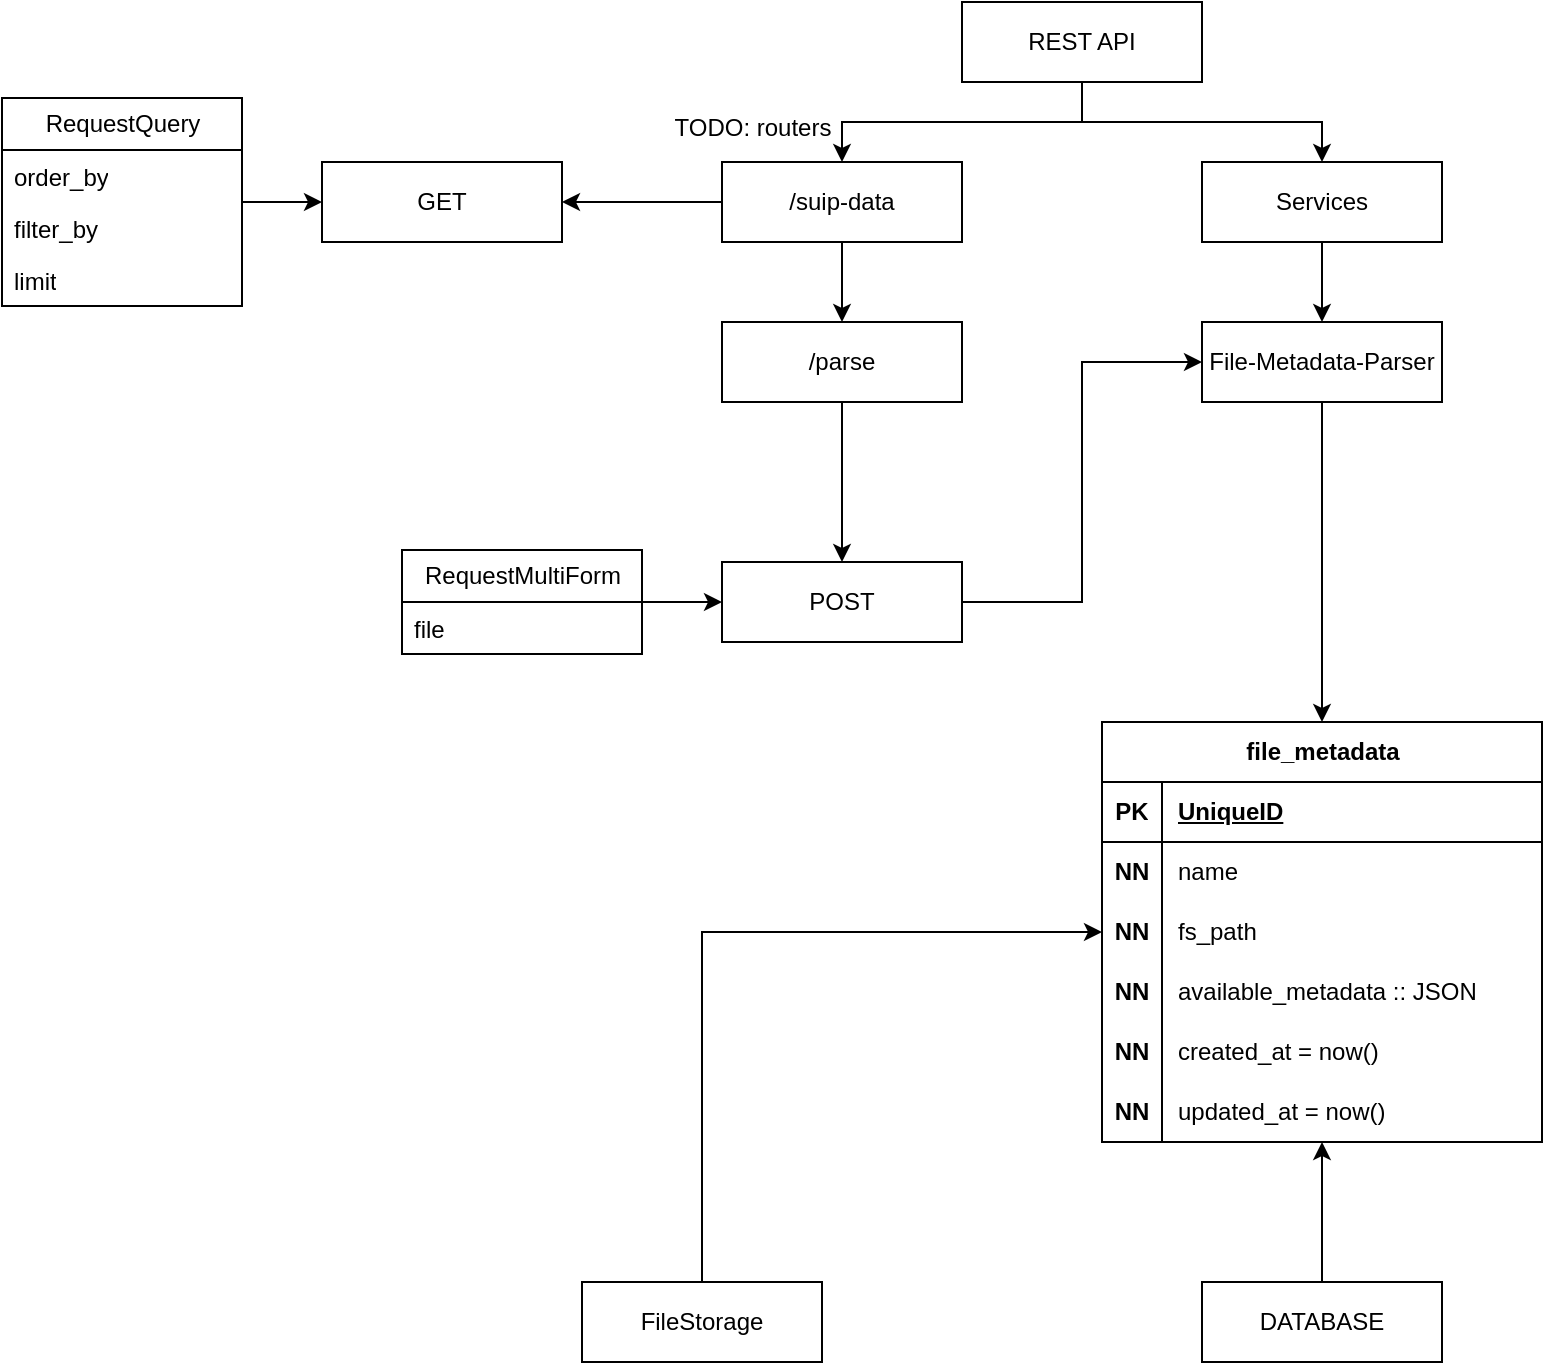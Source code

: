 <mxfile version="27.0.9">
  <diagram name="Page-1" id="rjb1xXV5eojCXOY4e6q8">
    <mxGraphModel dx="1570" dy="703" grid="1" gridSize="10" guides="1" tooltips="1" connect="1" arrows="1" fold="1" page="1" pageScale="1" pageWidth="850" pageHeight="1100" math="0" shadow="0">
      <root>
        <mxCell id="0" />
        <mxCell id="1" parent="0" />
        <mxCell id="SvBy3WEwbREI1LkyGwwx-3" value="" style="edgeStyle=orthogonalEdgeStyle;rounded=0;orthogonalLoop=1;jettySize=auto;html=1;" edge="1" parent="1" source="SvBy3WEwbREI1LkyGwwx-1" target="SvBy3WEwbREI1LkyGwwx-2">
          <mxGeometry relative="1" as="geometry" />
        </mxCell>
        <mxCell id="SvBy3WEwbREI1LkyGwwx-1" value="Services" style="rounded=0;whiteSpace=wrap;html=1;" vertex="1" parent="1">
          <mxGeometry x="600" y="360" width="120" height="40" as="geometry" />
        </mxCell>
        <mxCell id="SvBy3WEwbREI1LkyGwwx-68" style="edgeStyle=orthogonalEdgeStyle;rounded=0;orthogonalLoop=1;jettySize=auto;html=1;" edge="1" parent="1" source="SvBy3WEwbREI1LkyGwwx-2" target="SvBy3WEwbREI1LkyGwwx-32">
          <mxGeometry relative="1" as="geometry" />
        </mxCell>
        <mxCell id="SvBy3WEwbREI1LkyGwwx-2" value="File-Metadata-Parser" style="whiteSpace=wrap;html=1;rounded=0;" vertex="1" parent="1">
          <mxGeometry x="600" y="440" width="120" height="40" as="geometry" />
        </mxCell>
        <mxCell id="SvBy3WEwbREI1LkyGwwx-15" style="edgeStyle=orthogonalEdgeStyle;rounded=0;orthogonalLoop=1;jettySize=auto;html=1;" edge="1" parent="1" source="SvBy3WEwbREI1LkyGwwx-4" target="SvBy3WEwbREI1LkyGwwx-1">
          <mxGeometry relative="1" as="geometry" />
        </mxCell>
        <mxCell id="SvBy3WEwbREI1LkyGwwx-18" style="edgeStyle=orthogonalEdgeStyle;rounded=0;orthogonalLoop=1;jettySize=auto;html=1;" edge="1" parent="1" source="SvBy3WEwbREI1LkyGwwx-4" target="SvBy3WEwbREI1LkyGwwx-6">
          <mxGeometry relative="1" as="geometry" />
        </mxCell>
        <mxCell id="SvBy3WEwbREI1LkyGwwx-4" value="REST API" style="rounded=0;whiteSpace=wrap;html=1;" vertex="1" parent="1">
          <mxGeometry x="480" y="280" width="120" height="40" as="geometry" />
        </mxCell>
        <mxCell id="SvBy3WEwbREI1LkyGwwx-20" value="" style="edgeStyle=orthogonalEdgeStyle;rounded=0;orthogonalLoop=1;jettySize=auto;html=1;" edge="1" parent="1" source="SvBy3WEwbREI1LkyGwwx-6" target="SvBy3WEwbREI1LkyGwwx-19">
          <mxGeometry relative="1" as="geometry" />
        </mxCell>
        <mxCell id="SvBy3WEwbREI1LkyGwwx-51" style="edgeStyle=orthogonalEdgeStyle;rounded=0;orthogonalLoop=1;jettySize=auto;html=1;" edge="1" parent="1" source="SvBy3WEwbREI1LkyGwwx-6" target="SvBy3WEwbREI1LkyGwwx-11">
          <mxGeometry relative="1" as="geometry" />
        </mxCell>
        <mxCell id="SvBy3WEwbREI1LkyGwwx-6" value="/suip-data" style="whiteSpace=wrap;html=1;rounded=0;" vertex="1" parent="1">
          <mxGeometry x="360" y="360" width="120" height="40" as="geometry" />
        </mxCell>
        <mxCell id="SvBy3WEwbREI1LkyGwwx-11" value="GET" style="whiteSpace=wrap;html=1;rounded=0;" vertex="1" parent="1">
          <mxGeometry x="160" y="360" width="120" height="40" as="geometry" />
        </mxCell>
        <mxCell id="SvBy3WEwbREI1LkyGwwx-60" style="edgeStyle=orthogonalEdgeStyle;rounded=0;orthogonalLoop=1;jettySize=auto;html=1;" edge="1" parent="1" source="SvBy3WEwbREI1LkyGwwx-13" target="SvBy3WEwbREI1LkyGwwx-2">
          <mxGeometry relative="1" as="geometry">
            <Array as="points">
              <mxPoint x="540" y="580" />
              <mxPoint x="540" y="460" />
            </Array>
          </mxGeometry>
        </mxCell>
        <mxCell id="SvBy3WEwbREI1LkyGwwx-13" value="POST" style="whiteSpace=wrap;html=1;rounded=0;" vertex="1" parent="1">
          <mxGeometry x="360" y="560" width="120" height="40" as="geometry" />
        </mxCell>
        <mxCell id="SvBy3WEwbREI1LkyGwwx-79" style="edgeStyle=orthogonalEdgeStyle;rounded=0;orthogonalLoop=1;jettySize=auto;html=1;" edge="1" parent="1" source="SvBy3WEwbREI1LkyGwwx-17" target="SvBy3WEwbREI1LkyGwwx-32">
          <mxGeometry relative="1" as="geometry" />
        </mxCell>
        <mxCell id="SvBy3WEwbREI1LkyGwwx-17" value="DATABASE" style="whiteSpace=wrap;html=1;" vertex="1" parent="1">
          <mxGeometry x="600" y="920" width="120" height="40" as="geometry" />
        </mxCell>
        <mxCell id="SvBy3WEwbREI1LkyGwwx-59" style="edgeStyle=orthogonalEdgeStyle;rounded=0;orthogonalLoop=1;jettySize=auto;html=1;" edge="1" parent="1" source="SvBy3WEwbREI1LkyGwwx-19" target="SvBy3WEwbREI1LkyGwwx-13">
          <mxGeometry relative="1" as="geometry" />
        </mxCell>
        <mxCell id="SvBy3WEwbREI1LkyGwwx-19" value="/parse" style="whiteSpace=wrap;html=1;rounded=0;" vertex="1" parent="1">
          <mxGeometry x="360" y="440" width="120" height="40" as="geometry" />
        </mxCell>
        <mxCell id="SvBy3WEwbREI1LkyGwwx-32" value="file_metadata" style="shape=table;startSize=30;container=1;collapsible=1;childLayout=tableLayout;fixedRows=1;rowLines=0;fontStyle=1;align=center;resizeLast=1;html=1;" vertex="1" parent="1">
          <mxGeometry x="550" y="640" width="220" height="210" as="geometry" />
        </mxCell>
        <mxCell id="SvBy3WEwbREI1LkyGwwx-33" value="" style="shape=tableRow;horizontal=0;startSize=0;swimlaneHead=0;swimlaneBody=0;fillColor=none;collapsible=0;dropTarget=0;points=[[0,0.5],[1,0.5]];portConstraint=eastwest;top=0;left=0;right=0;bottom=1;" vertex="1" parent="SvBy3WEwbREI1LkyGwwx-32">
          <mxGeometry y="30" width="220" height="30" as="geometry" />
        </mxCell>
        <mxCell id="SvBy3WEwbREI1LkyGwwx-34" value="PK" style="shape=partialRectangle;connectable=0;fillColor=none;top=0;left=0;bottom=0;right=0;fontStyle=1;overflow=hidden;whiteSpace=wrap;html=1;" vertex="1" parent="SvBy3WEwbREI1LkyGwwx-33">
          <mxGeometry width="30" height="30" as="geometry">
            <mxRectangle width="30" height="30" as="alternateBounds" />
          </mxGeometry>
        </mxCell>
        <mxCell id="SvBy3WEwbREI1LkyGwwx-35" value="UniqueID" style="shape=partialRectangle;connectable=0;fillColor=none;top=0;left=0;bottom=0;right=0;align=left;spacingLeft=6;fontStyle=5;overflow=hidden;whiteSpace=wrap;html=1;" vertex="1" parent="SvBy3WEwbREI1LkyGwwx-33">
          <mxGeometry x="30" width="190" height="30" as="geometry">
            <mxRectangle width="190" height="30" as="alternateBounds" />
          </mxGeometry>
        </mxCell>
        <mxCell id="SvBy3WEwbREI1LkyGwwx-62" style="shape=tableRow;horizontal=0;startSize=0;swimlaneHead=0;swimlaneBody=0;fillColor=none;collapsible=0;dropTarget=0;points=[[0,0.5],[1,0.5]];portConstraint=eastwest;top=0;left=0;right=0;bottom=0;" vertex="1" parent="SvBy3WEwbREI1LkyGwwx-32">
          <mxGeometry y="60" width="220" height="30" as="geometry" />
        </mxCell>
        <mxCell id="SvBy3WEwbREI1LkyGwwx-63" value="&lt;b&gt;NN&lt;/b&gt;" style="shape=partialRectangle;connectable=0;fillColor=none;top=0;left=0;bottom=0;right=0;editable=1;overflow=hidden;whiteSpace=wrap;html=1;" vertex="1" parent="SvBy3WEwbREI1LkyGwwx-62">
          <mxGeometry width="30" height="30" as="geometry">
            <mxRectangle width="30" height="30" as="alternateBounds" />
          </mxGeometry>
        </mxCell>
        <mxCell id="SvBy3WEwbREI1LkyGwwx-64" value="name" style="shape=partialRectangle;connectable=0;fillColor=none;top=0;left=0;bottom=0;right=0;align=left;spacingLeft=6;overflow=hidden;whiteSpace=wrap;html=1;" vertex="1" parent="SvBy3WEwbREI1LkyGwwx-62">
          <mxGeometry x="30" width="190" height="30" as="geometry">
            <mxRectangle width="190" height="30" as="alternateBounds" />
          </mxGeometry>
        </mxCell>
        <mxCell id="SvBy3WEwbREI1LkyGwwx-65" style="shape=tableRow;horizontal=0;startSize=0;swimlaneHead=0;swimlaneBody=0;fillColor=none;collapsible=0;dropTarget=0;points=[[0,0.5],[1,0.5]];portConstraint=eastwest;top=0;left=0;right=0;bottom=0;" vertex="1" parent="SvBy3WEwbREI1LkyGwwx-32">
          <mxGeometry y="90" width="220" height="30" as="geometry" />
        </mxCell>
        <mxCell id="SvBy3WEwbREI1LkyGwwx-66" value="&lt;b&gt;NN&lt;/b&gt;" style="shape=partialRectangle;connectable=0;fillColor=none;top=0;left=0;bottom=0;right=0;editable=1;overflow=hidden;whiteSpace=wrap;html=1;" vertex="1" parent="SvBy3WEwbREI1LkyGwwx-65">
          <mxGeometry width="30" height="30" as="geometry">
            <mxRectangle width="30" height="30" as="alternateBounds" />
          </mxGeometry>
        </mxCell>
        <mxCell id="SvBy3WEwbREI1LkyGwwx-67" value="fs_path" style="shape=partialRectangle;connectable=0;fillColor=none;top=0;left=0;bottom=0;right=0;align=left;spacingLeft=6;overflow=hidden;whiteSpace=wrap;html=1;" vertex="1" parent="SvBy3WEwbREI1LkyGwwx-65">
          <mxGeometry x="30" width="190" height="30" as="geometry">
            <mxRectangle width="190" height="30" as="alternateBounds" />
          </mxGeometry>
        </mxCell>
        <mxCell id="SvBy3WEwbREI1LkyGwwx-76" style="shape=tableRow;horizontal=0;startSize=0;swimlaneHead=0;swimlaneBody=0;fillColor=none;collapsible=0;dropTarget=0;points=[[0,0.5],[1,0.5]];portConstraint=eastwest;top=0;left=0;right=0;bottom=0;" vertex="1" parent="SvBy3WEwbREI1LkyGwwx-32">
          <mxGeometry y="120" width="220" height="30" as="geometry" />
        </mxCell>
        <mxCell id="SvBy3WEwbREI1LkyGwwx-77" value="&lt;b&gt;NN&lt;/b&gt;" style="shape=partialRectangle;connectable=0;fillColor=none;top=0;left=0;bottom=0;right=0;editable=1;overflow=hidden;whiteSpace=wrap;html=1;" vertex="1" parent="SvBy3WEwbREI1LkyGwwx-76">
          <mxGeometry width="30" height="30" as="geometry">
            <mxRectangle width="30" height="30" as="alternateBounds" />
          </mxGeometry>
        </mxCell>
        <mxCell id="SvBy3WEwbREI1LkyGwwx-78" value="available_metadata :: JSON" style="shape=partialRectangle;connectable=0;fillColor=none;top=0;left=0;bottom=0;right=0;align=left;spacingLeft=6;overflow=hidden;whiteSpace=wrap;html=1;" vertex="1" parent="SvBy3WEwbREI1LkyGwwx-76">
          <mxGeometry x="30" width="190" height="30" as="geometry">
            <mxRectangle width="190" height="30" as="alternateBounds" />
          </mxGeometry>
        </mxCell>
        <mxCell id="SvBy3WEwbREI1LkyGwwx-36" value="" style="shape=tableRow;horizontal=0;startSize=0;swimlaneHead=0;swimlaneBody=0;fillColor=none;collapsible=0;dropTarget=0;points=[[0,0.5],[1,0.5]];portConstraint=eastwest;top=0;left=0;right=0;bottom=0;" vertex="1" parent="SvBy3WEwbREI1LkyGwwx-32">
          <mxGeometry y="150" width="220" height="30" as="geometry" />
        </mxCell>
        <mxCell id="SvBy3WEwbREI1LkyGwwx-37" value="&lt;b&gt;NN&lt;/b&gt;" style="shape=partialRectangle;connectable=0;fillColor=none;top=0;left=0;bottom=0;right=0;editable=1;overflow=hidden;whiteSpace=wrap;html=1;" vertex="1" parent="SvBy3WEwbREI1LkyGwwx-36">
          <mxGeometry width="30" height="30" as="geometry">
            <mxRectangle width="30" height="30" as="alternateBounds" />
          </mxGeometry>
        </mxCell>
        <mxCell id="SvBy3WEwbREI1LkyGwwx-38" value="created_at = now()" style="shape=partialRectangle;connectable=0;fillColor=none;top=0;left=0;bottom=0;right=0;align=left;spacingLeft=6;overflow=hidden;whiteSpace=wrap;html=1;" vertex="1" parent="SvBy3WEwbREI1LkyGwwx-36">
          <mxGeometry x="30" width="190" height="30" as="geometry">
            <mxRectangle width="190" height="30" as="alternateBounds" />
          </mxGeometry>
        </mxCell>
        <mxCell id="SvBy3WEwbREI1LkyGwwx-73" style="shape=tableRow;horizontal=0;startSize=0;swimlaneHead=0;swimlaneBody=0;fillColor=none;collapsible=0;dropTarget=0;points=[[0,0.5],[1,0.5]];portConstraint=eastwest;top=0;left=0;right=0;bottom=0;" vertex="1" parent="SvBy3WEwbREI1LkyGwwx-32">
          <mxGeometry y="180" width="220" height="30" as="geometry" />
        </mxCell>
        <mxCell id="SvBy3WEwbREI1LkyGwwx-74" value="&lt;b&gt;NN&lt;/b&gt;" style="shape=partialRectangle;connectable=0;fillColor=none;top=0;left=0;bottom=0;right=0;editable=1;overflow=hidden;whiteSpace=wrap;html=1;" vertex="1" parent="SvBy3WEwbREI1LkyGwwx-73">
          <mxGeometry width="30" height="30" as="geometry">
            <mxRectangle width="30" height="30" as="alternateBounds" />
          </mxGeometry>
        </mxCell>
        <mxCell id="SvBy3WEwbREI1LkyGwwx-75" value="updated_at = now()" style="shape=partialRectangle;connectable=0;fillColor=none;top=0;left=0;bottom=0;right=0;align=left;spacingLeft=6;overflow=hidden;whiteSpace=wrap;html=1;" vertex="1" parent="SvBy3WEwbREI1LkyGwwx-73">
          <mxGeometry x="30" width="190" height="30" as="geometry">
            <mxRectangle width="190" height="30" as="alternateBounds" />
          </mxGeometry>
        </mxCell>
        <mxCell id="SvBy3WEwbREI1LkyGwwx-52" style="edgeStyle=orthogonalEdgeStyle;rounded=0;orthogonalLoop=1;jettySize=auto;html=1;" edge="1" parent="1" source="SvBy3WEwbREI1LkyGwwx-45" target="SvBy3WEwbREI1LkyGwwx-11">
          <mxGeometry relative="1" as="geometry" />
        </mxCell>
        <mxCell id="SvBy3WEwbREI1LkyGwwx-45" value="RequestQuery" style="swimlane;fontStyle=0;childLayout=stackLayout;horizontal=1;startSize=26;fillColor=none;horizontalStack=0;resizeParent=1;resizeParentMax=0;resizeLast=0;collapsible=1;marginBottom=0;html=1;" vertex="1" parent="1">
          <mxGeometry y="328" width="120" height="104" as="geometry" />
        </mxCell>
        <mxCell id="SvBy3WEwbREI1LkyGwwx-46" value="order_by" style="text;strokeColor=none;fillColor=none;align=left;verticalAlign=top;spacingLeft=4;spacingRight=4;overflow=hidden;rotatable=0;points=[[0,0.5],[1,0.5]];portConstraint=eastwest;whiteSpace=wrap;html=1;" vertex="1" parent="SvBy3WEwbREI1LkyGwwx-45">
          <mxGeometry y="26" width="120" height="26" as="geometry" />
        </mxCell>
        <mxCell id="SvBy3WEwbREI1LkyGwwx-47" value="filter_by" style="text;strokeColor=none;fillColor=none;align=left;verticalAlign=top;spacingLeft=4;spacingRight=4;overflow=hidden;rotatable=0;points=[[0,0.5],[1,0.5]];portConstraint=eastwest;whiteSpace=wrap;html=1;" vertex="1" parent="SvBy3WEwbREI1LkyGwwx-45">
          <mxGeometry y="52" width="120" height="26" as="geometry" />
        </mxCell>
        <mxCell id="SvBy3WEwbREI1LkyGwwx-80" value="limit" style="text;strokeColor=none;fillColor=none;align=left;verticalAlign=top;spacingLeft=4;spacingRight=4;overflow=hidden;rotatable=0;points=[[0,0.5],[1,0.5]];portConstraint=eastwest;whiteSpace=wrap;html=1;" vertex="1" parent="SvBy3WEwbREI1LkyGwwx-45">
          <mxGeometry y="78" width="120" height="26" as="geometry" />
        </mxCell>
        <mxCell id="SvBy3WEwbREI1LkyGwwx-56" style="edgeStyle=orthogonalEdgeStyle;rounded=0;orthogonalLoop=1;jettySize=auto;html=1;" edge="1" parent="1" source="SvBy3WEwbREI1LkyGwwx-53" target="SvBy3WEwbREI1LkyGwwx-13">
          <mxGeometry relative="1" as="geometry" />
        </mxCell>
        <mxCell id="SvBy3WEwbREI1LkyGwwx-53" value="RequestMultiForm" style="swimlane;fontStyle=0;childLayout=stackLayout;horizontal=1;startSize=26;fillColor=none;horizontalStack=0;resizeParent=1;resizeParentMax=0;resizeLast=0;collapsible=1;marginBottom=0;html=1;" vertex="1" parent="1">
          <mxGeometry x="200" y="554" width="120" height="52" as="geometry" />
        </mxCell>
        <mxCell id="SvBy3WEwbREI1LkyGwwx-54" value="file" style="text;strokeColor=none;fillColor=none;align=left;verticalAlign=top;spacingLeft=4;spacingRight=4;overflow=hidden;rotatable=0;points=[[0,0.5],[1,0.5]];portConstraint=eastwest;whiteSpace=wrap;html=1;" vertex="1" parent="SvBy3WEwbREI1LkyGwwx-53">
          <mxGeometry y="26" width="120" height="26" as="geometry" />
        </mxCell>
        <mxCell id="SvBy3WEwbREI1LkyGwwx-72" style="edgeStyle=orthogonalEdgeStyle;rounded=0;orthogonalLoop=1;jettySize=auto;html=1;" edge="1" parent="1" source="SvBy3WEwbREI1LkyGwwx-61" target="SvBy3WEwbREI1LkyGwwx-65">
          <mxGeometry relative="1" as="geometry" />
        </mxCell>
        <mxCell id="SvBy3WEwbREI1LkyGwwx-61" value="FileStorage" style="whiteSpace=wrap;html=1;" vertex="1" parent="1">
          <mxGeometry x="290" y="920" width="120" height="40" as="geometry" />
        </mxCell>
        <mxCell id="SvBy3WEwbREI1LkyGwwx-81" value="TODO: routers" style="text;html=1;align=center;verticalAlign=middle;resizable=0;points=[];autosize=1;strokeColor=none;fillColor=none;" vertex="1" parent="1">
          <mxGeometry x="325" y="328" width="100" height="30" as="geometry" />
        </mxCell>
      </root>
    </mxGraphModel>
  </diagram>
</mxfile>
